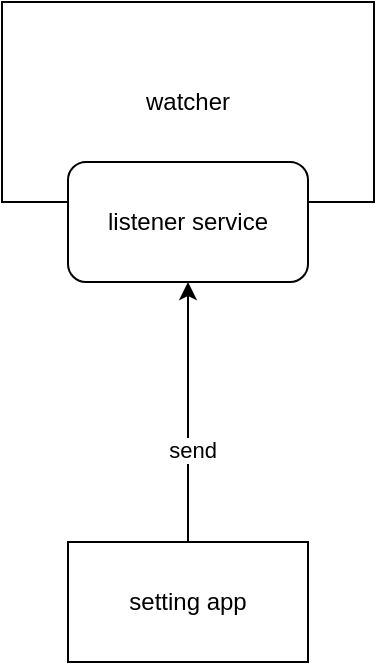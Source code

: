 <mxfile version="14.9.0" type="device"><diagram id="bwMgOEANJNlfwbGxpRtw" name="Page-1"><mxGraphModel dx="1422" dy="715" grid="1" gridSize="10" guides="1" tooltips="1" connect="1" arrows="1" fold="1" page="1" pageScale="1" pageWidth="827" pageHeight="1169" math="0" shadow="0"><root><mxCell id="0"/><mxCell id="1" parent="0"/><mxCell id="S76qc6qH2HjnyLJff_-L-2" value="watcher" style="rounded=0;whiteSpace=wrap;html=1;" vertex="1" parent="1"><mxGeometry x="310" y="250" width="186" height="100" as="geometry"/></mxCell><mxCell id="S76qc6qH2HjnyLJff_-L-3" value="listener service" style="rounded=1;whiteSpace=wrap;html=1;" vertex="1" parent="1"><mxGeometry x="343" y="330" width="120" height="60" as="geometry"/></mxCell><mxCell id="S76qc6qH2HjnyLJff_-L-6" style="edgeStyle=orthogonalEdgeStyle;rounded=0;orthogonalLoop=1;jettySize=auto;html=1;entryX=0.5;entryY=1;entryDx=0;entryDy=0;" edge="1" parent="1" source="S76qc6qH2HjnyLJff_-L-5" target="S76qc6qH2HjnyLJff_-L-3"><mxGeometry relative="1" as="geometry"/></mxCell><mxCell id="S76qc6qH2HjnyLJff_-L-7" value="send" style="edgeLabel;html=1;align=center;verticalAlign=middle;resizable=0;points=[];" vertex="1" connectable="0" parent="S76qc6qH2HjnyLJff_-L-6"><mxGeometry x="-0.292" y="-2" relative="1" as="geometry"><mxPoint as="offset"/></mxGeometry></mxCell><mxCell id="S76qc6qH2HjnyLJff_-L-5" value="setting app" style="rounded=0;whiteSpace=wrap;html=1;" vertex="1" parent="1"><mxGeometry x="343" y="520" width="120" height="60" as="geometry"/></mxCell></root></mxGraphModel></diagram></mxfile>